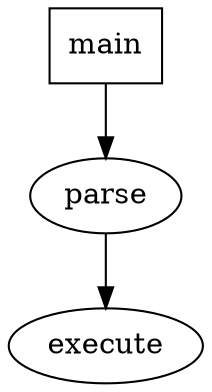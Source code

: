 digraph G{
    size = "4, 4";
    main [shape = box]; // this is a comment
    main -> parse [weight = 8];
    parse -> execute;
}